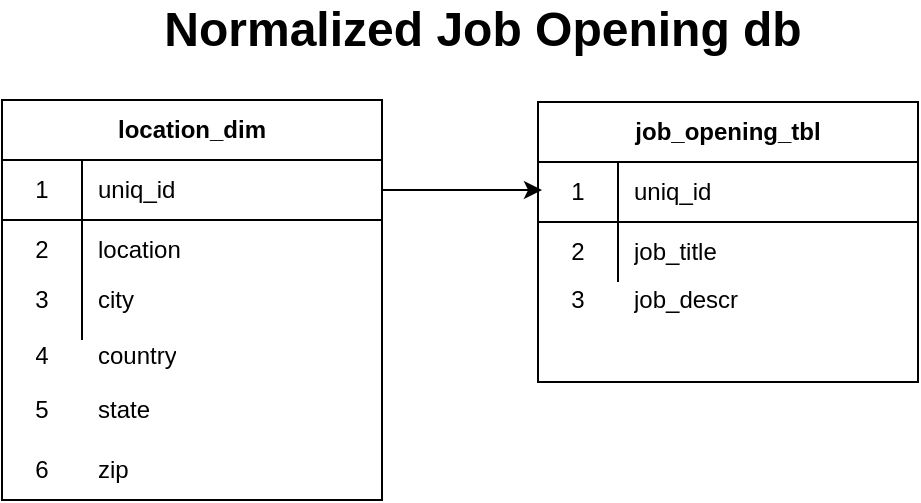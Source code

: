 <mxfile version="14.4.3" type="device"><diagram name="Page-1" id="9f46799a-70d6-7492-0946-bef42562c5a5"><mxGraphModel dx="1346" dy="877" grid="1" gridSize="10" guides="1" tooltips="1" connect="1" arrows="1" fold="1" page="1" pageScale="1" pageWidth="1100" pageHeight="850" background="#ffffff" math="0" shadow="0"><root><mxCell id="0"/><mxCell id="1" parent="0"/><mxCell id="KqXTCR9EMbEKCUedpAhl-150" value="Normalized Job Opening db" style="text;html=1;align=center;verticalAlign=middle;resizable=0;points=[];autosize=1;fontSize=24;fontStyle=1" parent="1" vertex="1"><mxGeometry x="385" y="140" width="330" height="30" as="geometry"/></mxCell><mxCell id="bb7E94LYFwj-paNOmbo0-5" value="" style="group" vertex="1" connectable="0" parent="1"><mxGeometry x="310" y="190" width="458" height="200" as="geometry"/></mxCell><mxCell id="KqXTCR9EMbEKCUedpAhl-120" value="" style="edgeStyle=elbowEdgeStyle;elbow=horizontal;endArrow=classic;html=1;exitX=1;exitY=0.5;exitDx=0;exitDy=0;" parent="bb7E94LYFwj-paNOmbo0-5" source="KqXTCR9EMbEKCUedpAhl-89" edge="1"><mxGeometry width="50" height="50" relative="1" as="geometry"><mxPoint x="420" y="260" as="sourcePoint"/><mxPoint x="270" y="45" as="targetPoint"/></mxGeometry></mxCell><mxCell id="bb7E94LYFwj-paNOmbo0-1" value="" style="group" vertex="1" connectable="0" parent="bb7E94LYFwj-paNOmbo0-5"><mxGeometry width="190" height="200" as="geometry"/></mxCell><mxCell id="KqXTCR9EMbEKCUedpAhl-88" value="location_dim" style="shape=table;html=1;whiteSpace=wrap;startSize=30;container=1;collapsible=0;childLayout=tableLayout;fixedRows=1;rowLines=0;fontStyle=1;align=center;" parent="bb7E94LYFwj-paNOmbo0-1" vertex="1"><mxGeometry width="190" height="200" as="geometry"/></mxCell><mxCell id="KqXTCR9EMbEKCUedpAhl-89" value="" style="shape=partialRectangle;html=1;whiteSpace=wrap;collapsible=0;dropTarget=0;pointerEvents=0;fillColor=none;top=0;left=0;bottom=1;right=0;points=[[0,0.5],[1,0.5]];portConstraint=eastwest;" parent="KqXTCR9EMbEKCUedpAhl-88" vertex="1"><mxGeometry y="30" width="190" height="30" as="geometry"/></mxCell><mxCell id="KqXTCR9EMbEKCUedpAhl-90" value="1" style="shape=partialRectangle;html=1;whiteSpace=wrap;connectable=0;fillColor=none;top=0;left=0;bottom=0;right=0;overflow=hidden;container=0;" parent="KqXTCR9EMbEKCUedpAhl-89" vertex="1"><mxGeometry width="40" height="30" as="geometry"/></mxCell><mxCell id="KqXTCR9EMbEKCUedpAhl-91" value="uniq_id" style="shape=partialRectangle;html=1;whiteSpace=wrap;connectable=0;fillColor=none;top=0;left=0;bottom=0;right=0;align=left;spacingLeft=6;overflow=hidden;container=0;" parent="KqXTCR9EMbEKCUedpAhl-89" vertex="1"><mxGeometry x="40" width="150" height="30" as="geometry"/></mxCell><mxCell id="KqXTCR9EMbEKCUedpAhl-95" value="" style="shape=partialRectangle;html=1;whiteSpace=wrap;collapsible=0;dropTarget=0;pointerEvents=0;fillColor=none;top=0;left=0;bottom=0;right=0;points=[[0,0.5],[1,0.5]];portConstraint=eastwest;" parent="KqXTCR9EMbEKCUedpAhl-88" vertex="1"><mxGeometry y="60" width="190" height="30" as="geometry"/></mxCell><mxCell id="KqXTCR9EMbEKCUedpAhl-96" value="2" style="shape=partialRectangle;html=1;whiteSpace=wrap;connectable=0;fillColor=none;top=0;left=0;bottom=0;right=0;overflow=hidden;container=0;" parent="KqXTCR9EMbEKCUedpAhl-95" vertex="1"><mxGeometry width="40" height="30" as="geometry"/></mxCell><mxCell id="KqXTCR9EMbEKCUedpAhl-97" value="location" style="shape=partialRectangle;html=1;whiteSpace=wrap;connectable=0;fillColor=none;top=0;left=0;bottom=0;right=0;align=left;spacingLeft=6;overflow=hidden;container=0;" parent="KqXTCR9EMbEKCUedpAhl-95" vertex="1"><mxGeometry x="40" width="150" height="30" as="geometry"/></mxCell><mxCell id="KqXTCR9EMbEKCUedpAhl-92" value="" style="shape=partialRectangle;html=1;whiteSpace=wrap;collapsible=0;dropTarget=0;pointerEvents=0;fillColor=none;top=0;left=0;bottom=0;right=0;points=[[0,0.5],[1,0.5]];portConstraint=eastwest;" parent="KqXTCR9EMbEKCUedpAhl-88" vertex="1"><mxGeometry y="90" width="190" height="30" as="geometry"/></mxCell><mxCell id="KqXTCR9EMbEKCUedpAhl-93" value="" style="shape=partialRectangle;html=1;whiteSpace=wrap;connectable=0;fillColor=none;top=0;left=0;bottom=0;right=0;overflow=hidden;container=0;" parent="KqXTCR9EMbEKCUedpAhl-92" vertex="1"><mxGeometry width="40" height="30" as="geometry"/></mxCell><mxCell id="KqXTCR9EMbEKCUedpAhl-94" value="" style="shape=partialRectangle;html=1;whiteSpace=wrap;connectable=0;fillColor=none;top=0;left=0;bottom=0;right=0;align=left;spacingLeft=6;overflow=hidden;container=0;" parent="KqXTCR9EMbEKCUedpAhl-92" vertex="1"><mxGeometry x="40" width="150" height="30" as="geometry"/></mxCell><mxCell id="KqXTCR9EMbEKCUedpAhl-98" value="3" style="shape=partialRectangle;html=1;whiteSpace=wrap;connectable=0;fillColor=none;top=0;left=0;bottom=0;right=0;overflow=hidden;container=0;" parent="bb7E94LYFwj-paNOmbo0-1" vertex="1"><mxGeometry y="85" width="40" height="30" as="geometry"/></mxCell><mxCell id="KqXTCR9EMbEKCUedpAhl-99" value="4" style="shape=partialRectangle;html=1;whiteSpace=wrap;connectable=0;fillColor=none;top=0;left=0;bottom=0;right=0;overflow=hidden;container=0;" parent="bb7E94LYFwj-paNOmbo0-1" vertex="1"><mxGeometry y="113" width="40" height="30" as="geometry"/></mxCell><mxCell id="KqXTCR9EMbEKCUedpAhl-100" value="5" style="shape=partialRectangle;html=1;whiteSpace=wrap;connectable=0;fillColor=none;top=0;left=0;bottom=0;right=0;overflow=hidden;container=0;" parent="bb7E94LYFwj-paNOmbo0-1" vertex="1"><mxGeometry y="140" width="40" height="30" as="geometry"/></mxCell><mxCell id="KqXTCR9EMbEKCUedpAhl-101" value="city" style="shape=partialRectangle;html=1;whiteSpace=wrap;connectable=0;fillColor=none;top=0;left=0;bottom=0;right=0;align=left;spacingLeft=6;overflow=hidden;container=0;" parent="bb7E94LYFwj-paNOmbo0-1" vertex="1"><mxGeometry x="40" y="85" width="150" height="30" as="geometry"/></mxCell><mxCell id="KqXTCR9EMbEKCUedpAhl-102" value="country" style="shape=partialRectangle;html=1;whiteSpace=wrap;connectable=0;fillColor=none;top=0;left=0;bottom=0;right=0;align=left;spacingLeft=6;overflow=hidden;container=0;" parent="bb7E94LYFwj-paNOmbo0-1" vertex="1"><mxGeometry x="40" y="113" width="150" height="30" as="geometry"/></mxCell><mxCell id="KqXTCR9EMbEKCUedpAhl-103" value="state" style="shape=partialRectangle;html=1;whiteSpace=wrap;connectable=0;fillColor=none;top=0;left=0;bottom=0;right=0;align=left;spacingLeft=6;overflow=hidden;container=0;" parent="bb7E94LYFwj-paNOmbo0-1" vertex="1"><mxGeometry x="40" y="140" width="150" height="30" as="geometry"/></mxCell><mxCell id="KqXTCR9EMbEKCUedpAhl-104" value="6" style="shape=partialRectangle;html=1;whiteSpace=wrap;connectable=0;fillColor=none;top=0;left=0;bottom=0;right=0;overflow=hidden;container=0;" parent="bb7E94LYFwj-paNOmbo0-1" vertex="1"><mxGeometry y="170" width="40" height="30" as="geometry"/></mxCell><mxCell id="KqXTCR9EMbEKCUedpAhl-105" value="zip" style="shape=partialRectangle;html=1;whiteSpace=wrap;connectable=0;fillColor=none;top=0;left=0;bottom=0;right=0;align=left;spacingLeft=6;overflow=hidden;container=0;" parent="bb7E94LYFwj-paNOmbo0-1" vertex="1"><mxGeometry x="40" y="170" width="150" height="30" as="geometry"/></mxCell><mxCell id="bb7E94LYFwj-paNOmbo0-3" value="" style="group" vertex="1" connectable="0" parent="bb7E94LYFwj-paNOmbo0-5"><mxGeometry x="268" y="1" width="190" height="140" as="geometry"/></mxCell><mxCell id="KqXTCR9EMbEKCUedpAhl-69" value="job_opening_tbl" style="shape=table;html=1;whiteSpace=wrap;startSize=30;container=1;collapsible=0;childLayout=tableLayout;fixedRows=1;rowLines=0;fontStyle=1;align=center;" parent="bb7E94LYFwj-paNOmbo0-3" vertex="1"><mxGeometry width="190" height="140" as="geometry"/></mxCell><mxCell id="KqXTCR9EMbEKCUedpAhl-70" value="" style="shape=partialRectangle;html=1;whiteSpace=wrap;collapsible=0;dropTarget=0;pointerEvents=0;fillColor=none;top=0;left=0;bottom=1;right=0;points=[[0,0.5],[1,0.5]];portConstraint=eastwest;" parent="KqXTCR9EMbEKCUedpAhl-69" vertex="1"><mxGeometry y="30" width="190" height="30" as="geometry"/></mxCell><mxCell id="KqXTCR9EMbEKCUedpAhl-71" value="" style="shape=partialRectangle;html=1;whiteSpace=wrap;connectable=0;fillColor=none;top=0;left=0;bottom=0;right=0;overflow=hidden;container=0;" parent="KqXTCR9EMbEKCUedpAhl-70" vertex="1"><mxGeometry width="40" height="30" as="geometry"/></mxCell><mxCell id="KqXTCR9EMbEKCUedpAhl-72" value="" style="shape=partialRectangle;html=1;whiteSpace=wrap;connectable=0;fillColor=none;top=0;left=0;bottom=0;right=0;align=left;spacingLeft=6;overflow=hidden;container=0;" parent="KqXTCR9EMbEKCUedpAhl-70" vertex="1"><mxGeometry x="40" width="150" height="30" as="geometry"/></mxCell><mxCell id="KqXTCR9EMbEKCUedpAhl-73" value="" style="shape=partialRectangle;html=1;whiteSpace=wrap;collapsible=0;dropTarget=0;pointerEvents=0;fillColor=none;top=0;left=0;bottom=0;right=0;points=[[0,0.5],[1,0.5]];portConstraint=eastwest;" parent="KqXTCR9EMbEKCUedpAhl-69" vertex="1"><mxGeometry y="60" width="190" height="30" as="geometry"/></mxCell><mxCell id="KqXTCR9EMbEKCUedpAhl-74" value="" style="shape=partialRectangle;html=1;whiteSpace=wrap;connectable=0;fillColor=none;top=0;left=0;bottom=0;right=0;overflow=hidden;container=0;" parent="KqXTCR9EMbEKCUedpAhl-73" vertex="1"><mxGeometry width="40" height="30" as="geometry"/></mxCell><mxCell id="KqXTCR9EMbEKCUedpAhl-75" value="" style="shape=partialRectangle;html=1;whiteSpace=wrap;connectable=0;fillColor=none;top=0;left=0;bottom=0;right=0;align=left;spacingLeft=6;overflow=hidden;container=0;" parent="KqXTCR9EMbEKCUedpAhl-73" vertex="1"><mxGeometry x="40" width="150" height="30" as="geometry"/></mxCell><mxCell id="KqXTCR9EMbEKCUedpAhl-106" value="1" style="shape=partialRectangle;html=1;whiteSpace=wrap;connectable=0;fillColor=none;top=0;left=0;bottom=0;right=0;overflow=hidden;container=0;" parent="bb7E94LYFwj-paNOmbo0-3" vertex="1"><mxGeometry y="30" width="40" height="30" as="geometry"/></mxCell><mxCell id="KqXTCR9EMbEKCUedpAhl-107" value="uniq_id" style="shape=partialRectangle;html=1;whiteSpace=wrap;connectable=0;fillColor=none;top=0;left=0;bottom=0;right=0;align=left;spacingLeft=6;overflow=hidden;container=0;" parent="bb7E94LYFwj-paNOmbo0-3" vertex="1"><mxGeometry x="40" y="30" width="150" height="30" as="geometry"/></mxCell><mxCell id="KqXTCR9EMbEKCUedpAhl-129" value="2" style="shape=partialRectangle;html=1;whiteSpace=wrap;connectable=0;fillColor=none;top=0;left=0;bottom=0;right=0;overflow=hidden;container=0;" parent="bb7E94LYFwj-paNOmbo0-3" vertex="1"><mxGeometry y="60" width="40" height="30" as="geometry"/></mxCell><mxCell id="KqXTCR9EMbEKCUedpAhl-130" value="job_title" style="shape=partialRectangle;html=1;whiteSpace=wrap;connectable=0;fillColor=none;top=0;left=0;bottom=0;right=0;align=left;spacingLeft=6;overflow=hidden;container=0;" parent="bb7E94LYFwj-paNOmbo0-3" vertex="1"><mxGeometry x="40" y="60" width="150" height="30" as="geometry"/></mxCell><mxCell id="KqXTCR9EMbEKCUedpAhl-131" value="3" style="shape=partialRectangle;html=1;whiteSpace=wrap;connectable=0;fillColor=none;top=0;left=0;bottom=0;right=0;overflow=hidden;container=0;" parent="bb7E94LYFwj-paNOmbo0-3" vertex="1"><mxGeometry y="84" width="40" height="30" as="geometry"/></mxCell><mxCell id="KqXTCR9EMbEKCUedpAhl-132" value="job_descr" style="shape=partialRectangle;html=1;whiteSpace=wrap;connectable=0;fillColor=none;top=0;left=0;bottom=0;right=0;align=left;spacingLeft=6;overflow=hidden;container=0;" parent="bb7E94LYFwj-paNOmbo0-3" vertex="1"><mxGeometry x="40" y="84" width="150" height="30" as="geometry"/></mxCell></root></mxGraphModel></diagram></mxfile>
